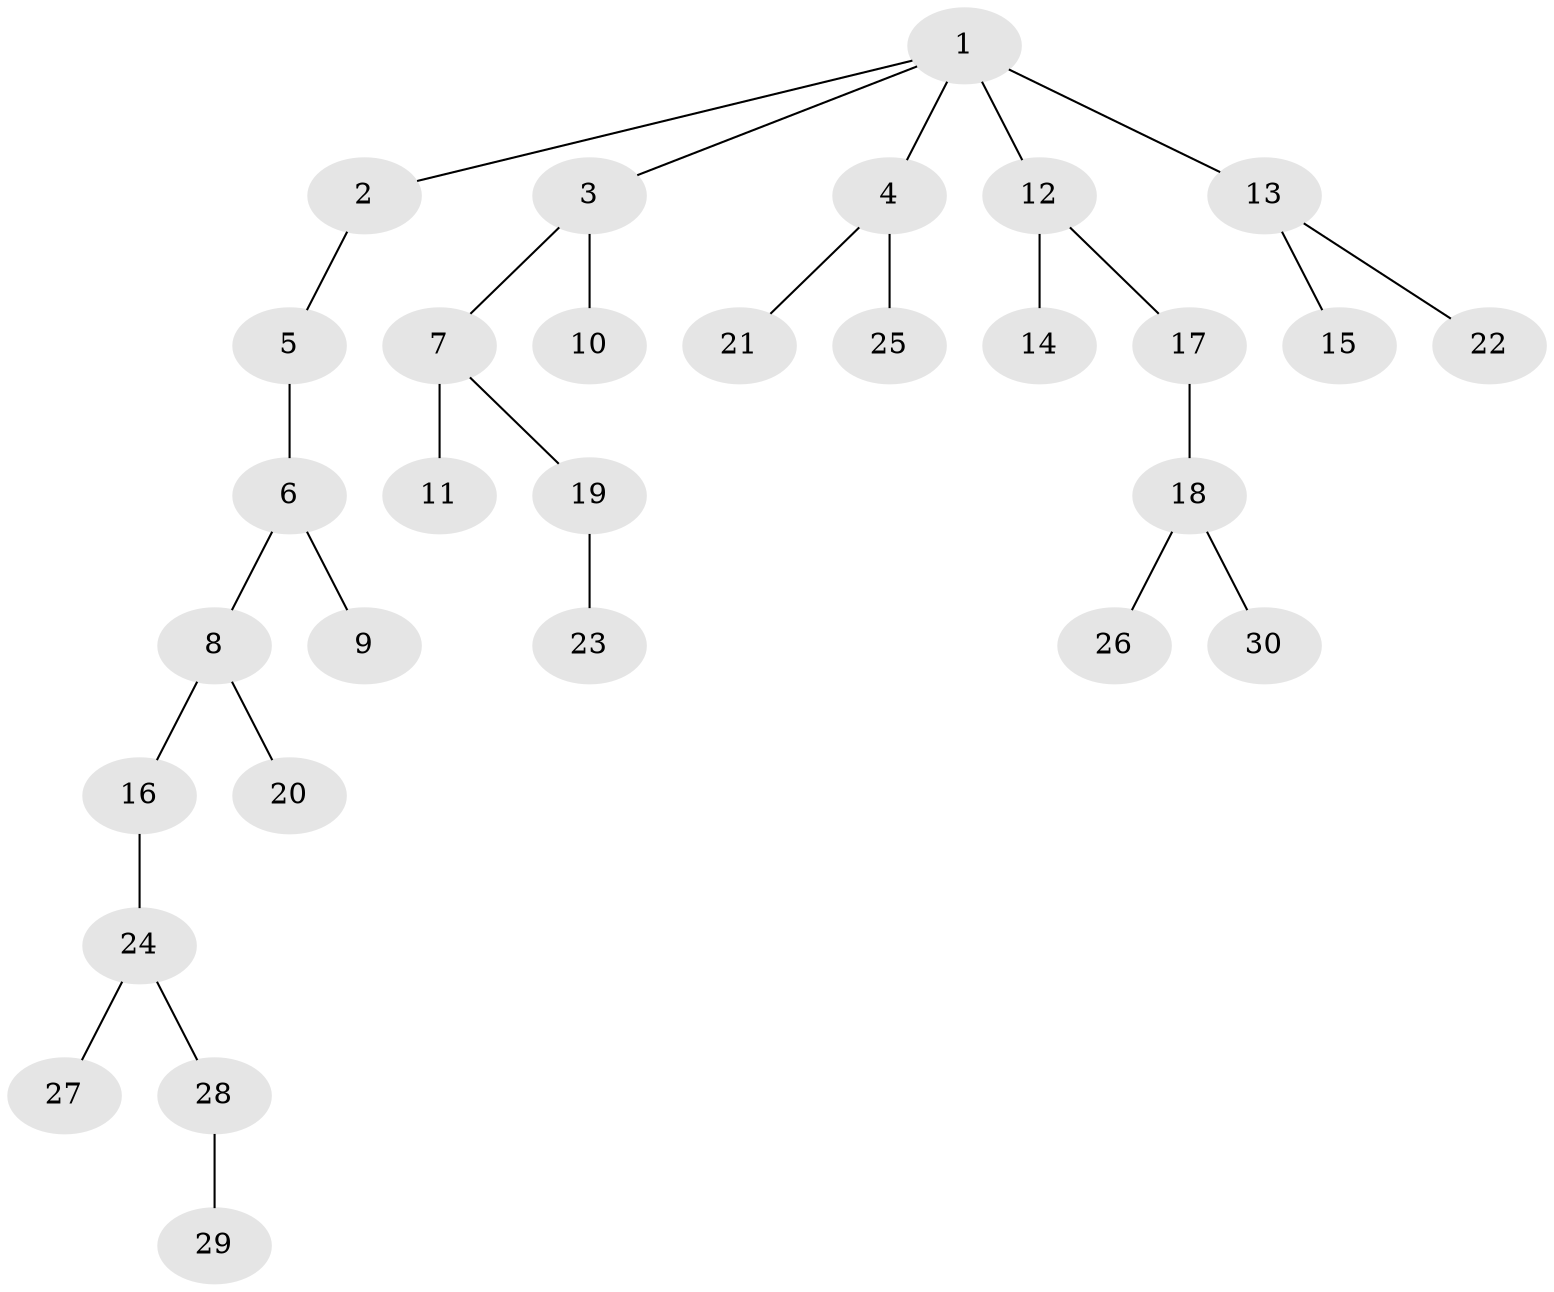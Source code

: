 // original degree distribution, {7: 0.010101010101010102, 4: 0.08080808080808081, 5: 0.020202020202020204, 6: 0.020202020202020204, 3: 0.1717171717171717, 2: 0.15151515151515152, 1: 0.5454545454545454}
// Generated by graph-tools (version 1.1) at 2025/51/03/04/25 22:51:59]
// undirected, 30 vertices, 29 edges
graph export_dot {
  node [color=gray90,style=filled];
  1;
  2;
  3;
  4;
  5;
  6;
  7;
  8;
  9;
  10;
  11;
  12;
  13;
  14;
  15;
  16;
  17;
  18;
  19;
  20;
  21;
  22;
  23;
  24;
  25;
  26;
  27;
  28;
  29;
  30;
  1 -- 2 [weight=1.0];
  1 -- 3 [weight=1.0];
  1 -- 4 [weight=1.0];
  1 -- 12 [weight=1.0];
  1 -- 13 [weight=2.0];
  2 -- 5 [weight=1.0];
  3 -- 7 [weight=1.0];
  3 -- 10 [weight=1.0];
  4 -- 21 [weight=1.0];
  4 -- 25 [weight=1.0];
  5 -- 6 [weight=3.0];
  6 -- 8 [weight=1.0];
  6 -- 9 [weight=1.0];
  7 -- 11 [weight=1.0];
  7 -- 19 [weight=1.0];
  8 -- 16 [weight=1.0];
  8 -- 20 [weight=1.0];
  12 -- 14 [weight=1.0];
  12 -- 17 [weight=1.0];
  13 -- 15 [weight=1.0];
  13 -- 22 [weight=1.0];
  16 -- 24 [weight=1.0];
  17 -- 18 [weight=1.0];
  18 -- 26 [weight=1.0];
  18 -- 30 [weight=1.0];
  19 -- 23 [weight=1.0];
  24 -- 27 [weight=1.0];
  24 -- 28 [weight=1.0];
  28 -- 29 [weight=1.0];
}
